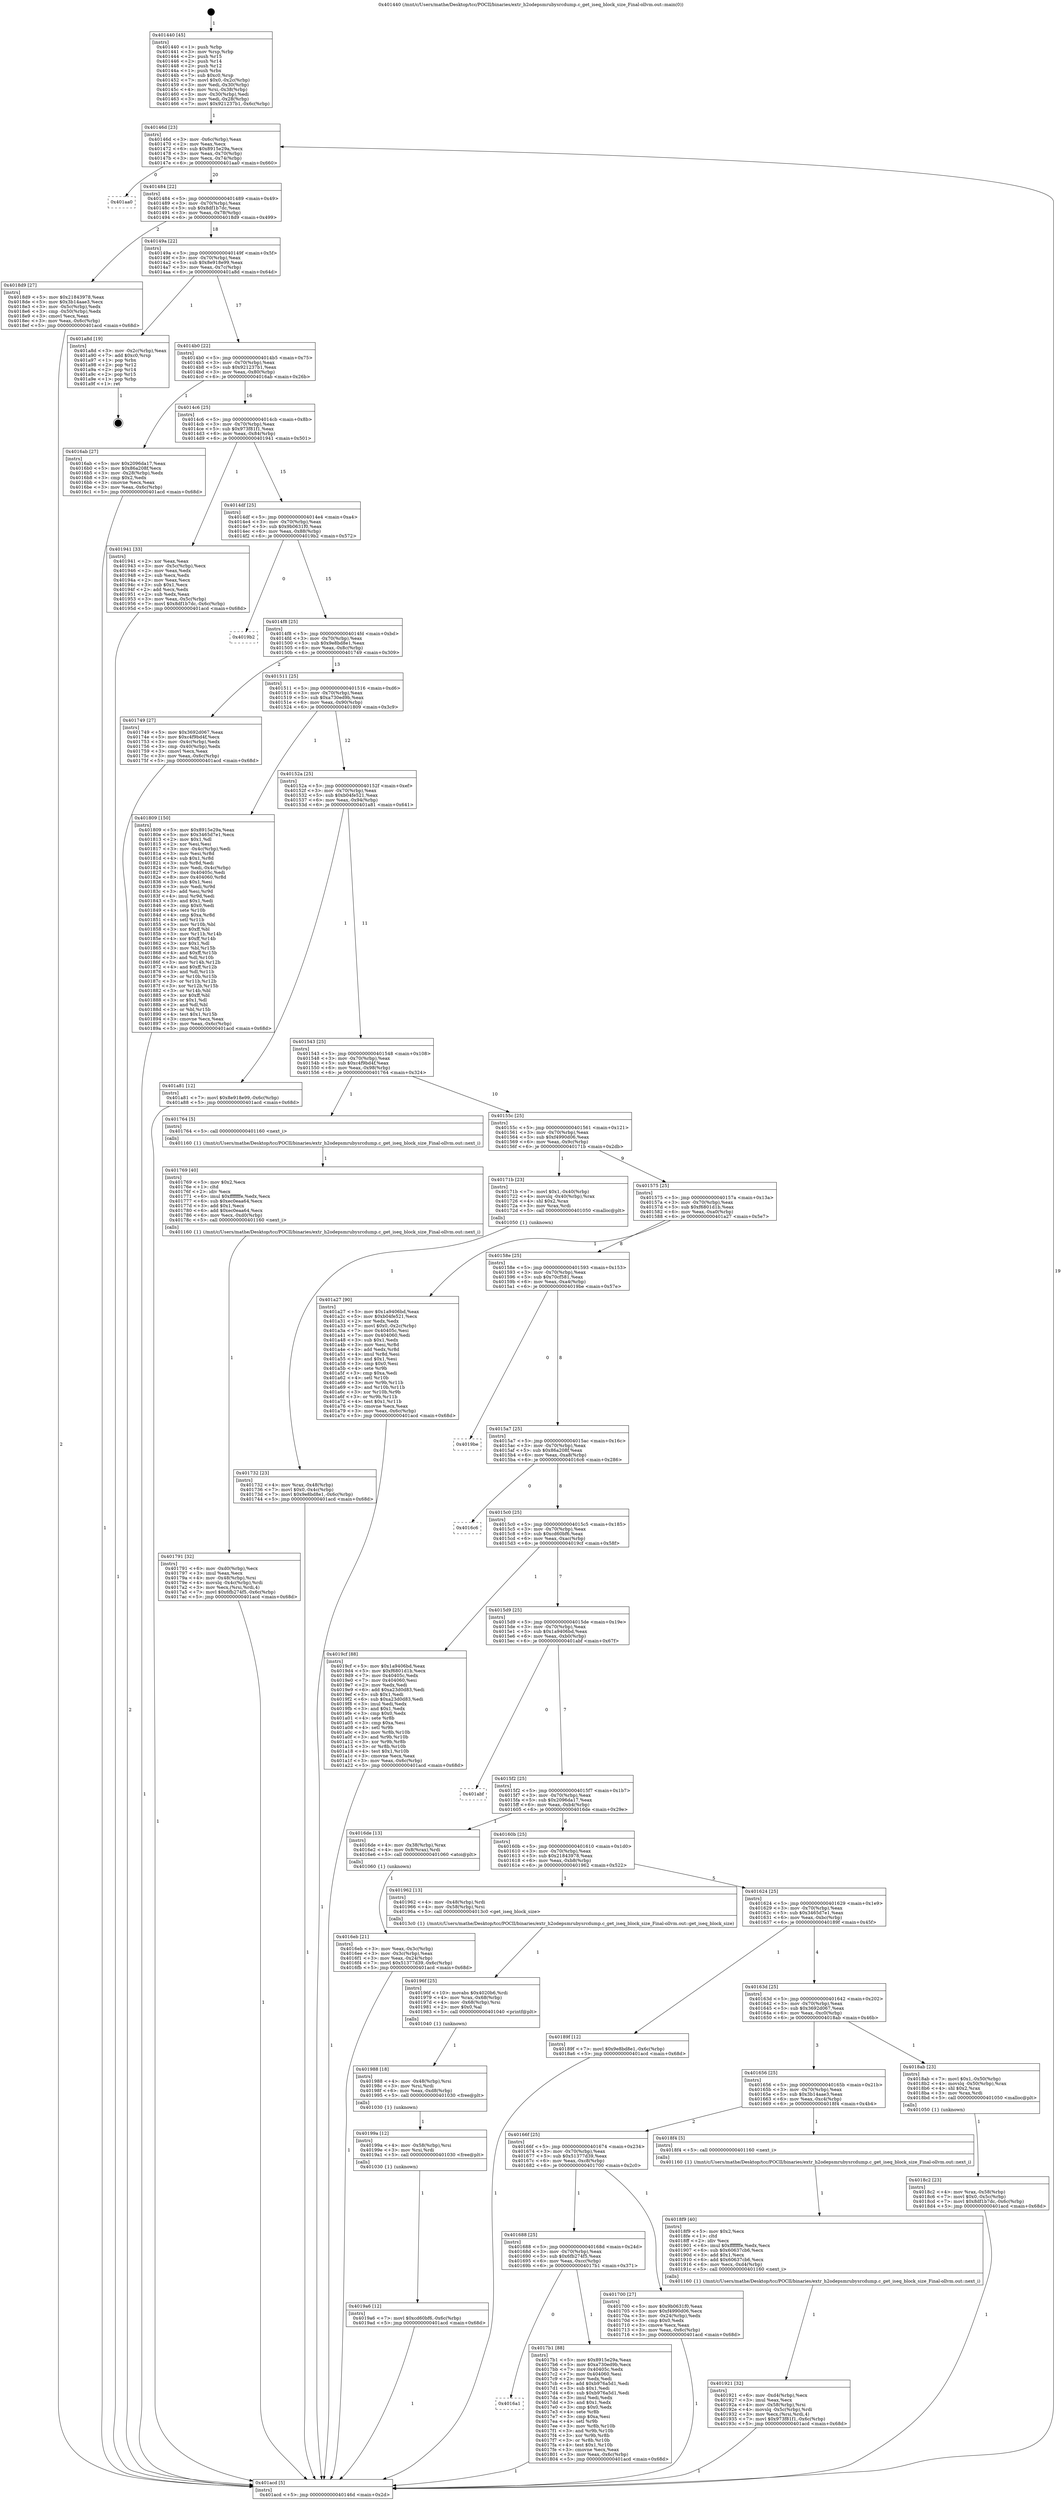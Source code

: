 digraph "0x401440" {
  label = "0x401440 (/mnt/c/Users/mathe/Desktop/tcc/POCII/binaries/extr_h2odepsmrubysrcdump.c_get_iseq_block_size_Final-ollvm.out::main(0))"
  labelloc = "t"
  node[shape=record]

  Entry [label="",width=0.3,height=0.3,shape=circle,fillcolor=black,style=filled]
  "0x40146d" [label="{
     0x40146d [23]\l
     | [instrs]\l
     &nbsp;&nbsp;0x40146d \<+3\>: mov -0x6c(%rbp),%eax\l
     &nbsp;&nbsp;0x401470 \<+2\>: mov %eax,%ecx\l
     &nbsp;&nbsp;0x401472 \<+6\>: sub $0x8915e29a,%ecx\l
     &nbsp;&nbsp;0x401478 \<+3\>: mov %eax,-0x70(%rbp)\l
     &nbsp;&nbsp;0x40147b \<+3\>: mov %ecx,-0x74(%rbp)\l
     &nbsp;&nbsp;0x40147e \<+6\>: je 0000000000401aa0 \<main+0x660\>\l
  }"]
  "0x401aa0" [label="{
     0x401aa0\l
  }", style=dashed]
  "0x401484" [label="{
     0x401484 [22]\l
     | [instrs]\l
     &nbsp;&nbsp;0x401484 \<+5\>: jmp 0000000000401489 \<main+0x49\>\l
     &nbsp;&nbsp;0x401489 \<+3\>: mov -0x70(%rbp),%eax\l
     &nbsp;&nbsp;0x40148c \<+5\>: sub $0x8df1b7dc,%eax\l
     &nbsp;&nbsp;0x401491 \<+3\>: mov %eax,-0x78(%rbp)\l
     &nbsp;&nbsp;0x401494 \<+6\>: je 00000000004018d9 \<main+0x499\>\l
  }"]
  Exit [label="",width=0.3,height=0.3,shape=circle,fillcolor=black,style=filled,peripheries=2]
  "0x4018d9" [label="{
     0x4018d9 [27]\l
     | [instrs]\l
     &nbsp;&nbsp;0x4018d9 \<+5\>: mov $0x21843978,%eax\l
     &nbsp;&nbsp;0x4018de \<+5\>: mov $0x3b14aae3,%ecx\l
     &nbsp;&nbsp;0x4018e3 \<+3\>: mov -0x5c(%rbp),%edx\l
     &nbsp;&nbsp;0x4018e6 \<+3\>: cmp -0x50(%rbp),%edx\l
     &nbsp;&nbsp;0x4018e9 \<+3\>: cmovl %ecx,%eax\l
     &nbsp;&nbsp;0x4018ec \<+3\>: mov %eax,-0x6c(%rbp)\l
     &nbsp;&nbsp;0x4018ef \<+5\>: jmp 0000000000401acd \<main+0x68d\>\l
  }"]
  "0x40149a" [label="{
     0x40149a [22]\l
     | [instrs]\l
     &nbsp;&nbsp;0x40149a \<+5\>: jmp 000000000040149f \<main+0x5f\>\l
     &nbsp;&nbsp;0x40149f \<+3\>: mov -0x70(%rbp),%eax\l
     &nbsp;&nbsp;0x4014a2 \<+5\>: sub $0x8e918e99,%eax\l
     &nbsp;&nbsp;0x4014a7 \<+3\>: mov %eax,-0x7c(%rbp)\l
     &nbsp;&nbsp;0x4014aa \<+6\>: je 0000000000401a8d \<main+0x64d\>\l
  }"]
  "0x4019a6" [label="{
     0x4019a6 [12]\l
     | [instrs]\l
     &nbsp;&nbsp;0x4019a6 \<+7\>: movl $0xcd60bf6,-0x6c(%rbp)\l
     &nbsp;&nbsp;0x4019ad \<+5\>: jmp 0000000000401acd \<main+0x68d\>\l
  }"]
  "0x401a8d" [label="{
     0x401a8d [19]\l
     | [instrs]\l
     &nbsp;&nbsp;0x401a8d \<+3\>: mov -0x2c(%rbp),%eax\l
     &nbsp;&nbsp;0x401a90 \<+7\>: add $0xc0,%rsp\l
     &nbsp;&nbsp;0x401a97 \<+1\>: pop %rbx\l
     &nbsp;&nbsp;0x401a98 \<+2\>: pop %r12\l
     &nbsp;&nbsp;0x401a9a \<+2\>: pop %r14\l
     &nbsp;&nbsp;0x401a9c \<+2\>: pop %r15\l
     &nbsp;&nbsp;0x401a9e \<+1\>: pop %rbp\l
     &nbsp;&nbsp;0x401a9f \<+1\>: ret\l
  }"]
  "0x4014b0" [label="{
     0x4014b0 [22]\l
     | [instrs]\l
     &nbsp;&nbsp;0x4014b0 \<+5\>: jmp 00000000004014b5 \<main+0x75\>\l
     &nbsp;&nbsp;0x4014b5 \<+3\>: mov -0x70(%rbp),%eax\l
     &nbsp;&nbsp;0x4014b8 \<+5\>: sub $0x921237b1,%eax\l
     &nbsp;&nbsp;0x4014bd \<+3\>: mov %eax,-0x80(%rbp)\l
     &nbsp;&nbsp;0x4014c0 \<+6\>: je 00000000004016ab \<main+0x26b\>\l
  }"]
  "0x40199a" [label="{
     0x40199a [12]\l
     | [instrs]\l
     &nbsp;&nbsp;0x40199a \<+4\>: mov -0x58(%rbp),%rsi\l
     &nbsp;&nbsp;0x40199e \<+3\>: mov %rsi,%rdi\l
     &nbsp;&nbsp;0x4019a1 \<+5\>: call 0000000000401030 \<free@plt\>\l
     | [calls]\l
     &nbsp;&nbsp;0x401030 \{1\} (unknown)\l
  }"]
  "0x4016ab" [label="{
     0x4016ab [27]\l
     | [instrs]\l
     &nbsp;&nbsp;0x4016ab \<+5\>: mov $0x2096da17,%eax\l
     &nbsp;&nbsp;0x4016b0 \<+5\>: mov $0x86a208f,%ecx\l
     &nbsp;&nbsp;0x4016b5 \<+3\>: mov -0x28(%rbp),%edx\l
     &nbsp;&nbsp;0x4016b8 \<+3\>: cmp $0x2,%edx\l
     &nbsp;&nbsp;0x4016bb \<+3\>: cmovne %ecx,%eax\l
     &nbsp;&nbsp;0x4016be \<+3\>: mov %eax,-0x6c(%rbp)\l
     &nbsp;&nbsp;0x4016c1 \<+5\>: jmp 0000000000401acd \<main+0x68d\>\l
  }"]
  "0x4014c6" [label="{
     0x4014c6 [25]\l
     | [instrs]\l
     &nbsp;&nbsp;0x4014c6 \<+5\>: jmp 00000000004014cb \<main+0x8b\>\l
     &nbsp;&nbsp;0x4014cb \<+3\>: mov -0x70(%rbp),%eax\l
     &nbsp;&nbsp;0x4014ce \<+5\>: sub $0x973f81f1,%eax\l
     &nbsp;&nbsp;0x4014d3 \<+6\>: mov %eax,-0x84(%rbp)\l
     &nbsp;&nbsp;0x4014d9 \<+6\>: je 0000000000401941 \<main+0x501\>\l
  }"]
  "0x401acd" [label="{
     0x401acd [5]\l
     | [instrs]\l
     &nbsp;&nbsp;0x401acd \<+5\>: jmp 000000000040146d \<main+0x2d\>\l
  }"]
  "0x401440" [label="{
     0x401440 [45]\l
     | [instrs]\l
     &nbsp;&nbsp;0x401440 \<+1\>: push %rbp\l
     &nbsp;&nbsp;0x401441 \<+3\>: mov %rsp,%rbp\l
     &nbsp;&nbsp;0x401444 \<+2\>: push %r15\l
     &nbsp;&nbsp;0x401446 \<+2\>: push %r14\l
     &nbsp;&nbsp;0x401448 \<+2\>: push %r12\l
     &nbsp;&nbsp;0x40144a \<+1\>: push %rbx\l
     &nbsp;&nbsp;0x40144b \<+7\>: sub $0xc0,%rsp\l
     &nbsp;&nbsp;0x401452 \<+7\>: movl $0x0,-0x2c(%rbp)\l
     &nbsp;&nbsp;0x401459 \<+3\>: mov %edi,-0x30(%rbp)\l
     &nbsp;&nbsp;0x40145c \<+4\>: mov %rsi,-0x38(%rbp)\l
     &nbsp;&nbsp;0x401460 \<+3\>: mov -0x30(%rbp),%edi\l
     &nbsp;&nbsp;0x401463 \<+3\>: mov %edi,-0x28(%rbp)\l
     &nbsp;&nbsp;0x401466 \<+7\>: movl $0x921237b1,-0x6c(%rbp)\l
  }"]
  "0x401988" [label="{
     0x401988 [18]\l
     | [instrs]\l
     &nbsp;&nbsp;0x401988 \<+4\>: mov -0x48(%rbp),%rsi\l
     &nbsp;&nbsp;0x40198c \<+3\>: mov %rsi,%rdi\l
     &nbsp;&nbsp;0x40198f \<+6\>: mov %eax,-0xd8(%rbp)\l
     &nbsp;&nbsp;0x401995 \<+5\>: call 0000000000401030 \<free@plt\>\l
     | [calls]\l
     &nbsp;&nbsp;0x401030 \{1\} (unknown)\l
  }"]
  "0x401941" [label="{
     0x401941 [33]\l
     | [instrs]\l
     &nbsp;&nbsp;0x401941 \<+2\>: xor %eax,%eax\l
     &nbsp;&nbsp;0x401943 \<+3\>: mov -0x5c(%rbp),%ecx\l
     &nbsp;&nbsp;0x401946 \<+2\>: mov %eax,%edx\l
     &nbsp;&nbsp;0x401948 \<+2\>: sub %ecx,%edx\l
     &nbsp;&nbsp;0x40194a \<+2\>: mov %eax,%ecx\l
     &nbsp;&nbsp;0x40194c \<+3\>: sub $0x1,%ecx\l
     &nbsp;&nbsp;0x40194f \<+2\>: add %ecx,%edx\l
     &nbsp;&nbsp;0x401951 \<+2\>: sub %edx,%eax\l
     &nbsp;&nbsp;0x401953 \<+3\>: mov %eax,-0x5c(%rbp)\l
     &nbsp;&nbsp;0x401956 \<+7\>: movl $0x8df1b7dc,-0x6c(%rbp)\l
     &nbsp;&nbsp;0x40195d \<+5\>: jmp 0000000000401acd \<main+0x68d\>\l
  }"]
  "0x4014df" [label="{
     0x4014df [25]\l
     | [instrs]\l
     &nbsp;&nbsp;0x4014df \<+5\>: jmp 00000000004014e4 \<main+0xa4\>\l
     &nbsp;&nbsp;0x4014e4 \<+3\>: mov -0x70(%rbp),%eax\l
     &nbsp;&nbsp;0x4014e7 \<+5\>: sub $0x9b0631f0,%eax\l
     &nbsp;&nbsp;0x4014ec \<+6\>: mov %eax,-0x88(%rbp)\l
     &nbsp;&nbsp;0x4014f2 \<+6\>: je 00000000004019b2 \<main+0x572\>\l
  }"]
  "0x40196f" [label="{
     0x40196f [25]\l
     | [instrs]\l
     &nbsp;&nbsp;0x40196f \<+10\>: movabs $0x4020b6,%rdi\l
     &nbsp;&nbsp;0x401979 \<+4\>: mov %rax,-0x68(%rbp)\l
     &nbsp;&nbsp;0x40197d \<+4\>: mov -0x68(%rbp),%rsi\l
     &nbsp;&nbsp;0x401981 \<+2\>: mov $0x0,%al\l
     &nbsp;&nbsp;0x401983 \<+5\>: call 0000000000401040 \<printf@plt\>\l
     | [calls]\l
     &nbsp;&nbsp;0x401040 \{1\} (unknown)\l
  }"]
  "0x4019b2" [label="{
     0x4019b2\l
  }", style=dashed]
  "0x4014f8" [label="{
     0x4014f8 [25]\l
     | [instrs]\l
     &nbsp;&nbsp;0x4014f8 \<+5\>: jmp 00000000004014fd \<main+0xbd\>\l
     &nbsp;&nbsp;0x4014fd \<+3\>: mov -0x70(%rbp),%eax\l
     &nbsp;&nbsp;0x401500 \<+5\>: sub $0x9e8bd8e1,%eax\l
     &nbsp;&nbsp;0x401505 \<+6\>: mov %eax,-0x8c(%rbp)\l
     &nbsp;&nbsp;0x40150b \<+6\>: je 0000000000401749 \<main+0x309\>\l
  }"]
  "0x401921" [label="{
     0x401921 [32]\l
     | [instrs]\l
     &nbsp;&nbsp;0x401921 \<+6\>: mov -0xd4(%rbp),%ecx\l
     &nbsp;&nbsp;0x401927 \<+3\>: imul %eax,%ecx\l
     &nbsp;&nbsp;0x40192a \<+4\>: mov -0x58(%rbp),%rsi\l
     &nbsp;&nbsp;0x40192e \<+4\>: movslq -0x5c(%rbp),%rdi\l
     &nbsp;&nbsp;0x401932 \<+3\>: mov %ecx,(%rsi,%rdi,4)\l
     &nbsp;&nbsp;0x401935 \<+7\>: movl $0x973f81f1,-0x6c(%rbp)\l
     &nbsp;&nbsp;0x40193c \<+5\>: jmp 0000000000401acd \<main+0x68d\>\l
  }"]
  "0x401749" [label="{
     0x401749 [27]\l
     | [instrs]\l
     &nbsp;&nbsp;0x401749 \<+5\>: mov $0x3692d067,%eax\l
     &nbsp;&nbsp;0x40174e \<+5\>: mov $0xc4f9bd4f,%ecx\l
     &nbsp;&nbsp;0x401753 \<+3\>: mov -0x4c(%rbp),%edx\l
     &nbsp;&nbsp;0x401756 \<+3\>: cmp -0x40(%rbp),%edx\l
     &nbsp;&nbsp;0x401759 \<+3\>: cmovl %ecx,%eax\l
     &nbsp;&nbsp;0x40175c \<+3\>: mov %eax,-0x6c(%rbp)\l
     &nbsp;&nbsp;0x40175f \<+5\>: jmp 0000000000401acd \<main+0x68d\>\l
  }"]
  "0x401511" [label="{
     0x401511 [25]\l
     | [instrs]\l
     &nbsp;&nbsp;0x401511 \<+5\>: jmp 0000000000401516 \<main+0xd6\>\l
     &nbsp;&nbsp;0x401516 \<+3\>: mov -0x70(%rbp),%eax\l
     &nbsp;&nbsp;0x401519 \<+5\>: sub $0xa730ed9b,%eax\l
     &nbsp;&nbsp;0x40151e \<+6\>: mov %eax,-0x90(%rbp)\l
     &nbsp;&nbsp;0x401524 \<+6\>: je 0000000000401809 \<main+0x3c9\>\l
  }"]
  "0x4018f9" [label="{
     0x4018f9 [40]\l
     | [instrs]\l
     &nbsp;&nbsp;0x4018f9 \<+5\>: mov $0x2,%ecx\l
     &nbsp;&nbsp;0x4018fe \<+1\>: cltd\l
     &nbsp;&nbsp;0x4018ff \<+2\>: idiv %ecx\l
     &nbsp;&nbsp;0x401901 \<+6\>: imul $0xfffffffe,%edx,%ecx\l
     &nbsp;&nbsp;0x401907 \<+6\>: sub $0x60637cb6,%ecx\l
     &nbsp;&nbsp;0x40190d \<+3\>: add $0x1,%ecx\l
     &nbsp;&nbsp;0x401910 \<+6\>: add $0x60637cb6,%ecx\l
     &nbsp;&nbsp;0x401916 \<+6\>: mov %ecx,-0xd4(%rbp)\l
     &nbsp;&nbsp;0x40191c \<+5\>: call 0000000000401160 \<next_i\>\l
     | [calls]\l
     &nbsp;&nbsp;0x401160 \{1\} (/mnt/c/Users/mathe/Desktop/tcc/POCII/binaries/extr_h2odepsmrubysrcdump.c_get_iseq_block_size_Final-ollvm.out::next_i)\l
  }"]
  "0x401809" [label="{
     0x401809 [150]\l
     | [instrs]\l
     &nbsp;&nbsp;0x401809 \<+5\>: mov $0x8915e29a,%eax\l
     &nbsp;&nbsp;0x40180e \<+5\>: mov $0x3465d7e1,%ecx\l
     &nbsp;&nbsp;0x401813 \<+2\>: mov $0x1,%dl\l
     &nbsp;&nbsp;0x401815 \<+2\>: xor %esi,%esi\l
     &nbsp;&nbsp;0x401817 \<+3\>: mov -0x4c(%rbp),%edi\l
     &nbsp;&nbsp;0x40181a \<+3\>: mov %esi,%r8d\l
     &nbsp;&nbsp;0x40181d \<+4\>: sub $0x1,%r8d\l
     &nbsp;&nbsp;0x401821 \<+3\>: sub %r8d,%edi\l
     &nbsp;&nbsp;0x401824 \<+3\>: mov %edi,-0x4c(%rbp)\l
     &nbsp;&nbsp;0x401827 \<+7\>: mov 0x40405c,%edi\l
     &nbsp;&nbsp;0x40182e \<+8\>: mov 0x404060,%r8d\l
     &nbsp;&nbsp;0x401836 \<+3\>: sub $0x1,%esi\l
     &nbsp;&nbsp;0x401839 \<+3\>: mov %edi,%r9d\l
     &nbsp;&nbsp;0x40183c \<+3\>: add %esi,%r9d\l
     &nbsp;&nbsp;0x40183f \<+4\>: imul %r9d,%edi\l
     &nbsp;&nbsp;0x401843 \<+3\>: and $0x1,%edi\l
     &nbsp;&nbsp;0x401846 \<+3\>: cmp $0x0,%edi\l
     &nbsp;&nbsp;0x401849 \<+4\>: sete %r10b\l
     &nbsp;&nbsp;0x40184d \<+4\>: cmp $0xa,%r8d\l
     &nbsp;&nbsp;0x401851 \<+4\>: setl %r11b\l
     &nbsp;&nbsp;0x401855 \<+3\>: mov %r10b,%bl\l
     &nbsp;&nbsp;0x401858 \<+3\>: xor $0xff,%bl\l
     &nbsp;&nbsp;0x40185b \<+3\>: mov %r11b,%r14b\l
     &nbsp;&nbsp;0x40185e \<+4\>: xor $0xff,%r14b\l
     &nbsp;&nbsp;0x401862 \<+3\>: xor $0x1,%dl\l
     &nbsp;&nbsp;0x401865 \<+3\>: mov %bl,%r15b\l
     &nbsp;&nbsp;0x401868 \<+4\>: and $0xff,%r15b\l
     &nbsp;&nbsp;0x40186c \<+3\>: and %dl,%r10b\l
     &nbsp;&nbsp;0x40186f \<+3\>: mov %r14b,%r12b\l
     &nbsp;&nbsp;0x401872 \<+4\>: and $0xff,%r12b\l
     &nbsp;&nbsp;0x401876 \<+3\>: and %dl,%r11b\l
     &nbsp;&nbsp;0x401879 \<+3\>: or %r10b,%r15b\l
     &nbsp;&nbsp;0x40187c \<+3\>: or %r11b,%r12b\l
     &nbsp;&nbsp;0x40187f \<+3\>: xor %r12b,%r15b\l
     &nbsp;&nbsp;0x401882 \<+3\>: or %r14b,%bl\l
     &nbsp;&nbsp;0x401885 \<+3\>: xor $0xff,%bl\l
     &nbsp;&nbsp;0x401888 \<+3\>: or $0x1,%dl\l
     &nbsp;&nbsp;0x40188b \<+2\>: and %dl,%bl\l
     &nbsp;&nbsp;0x40188d \<+3\>: or %bl,%r15b\l
     &nbsp;&nbsp;0x401890 \<+4\>: test $0x1,%r15b\l
     &nbsp;&nbsp;0x401894 \<+3\>: cmovne %ecx,%eax\l
     &nbsp;&nbsp;0x401897 \<+3\>: mov %eax,-0x6c(%rbp)\l
     &nbsp;&nbsp;0x40189a \<+5\>: jmp 0000000000401acd \<main+0x68d\>\l
  }"]
  "0x40152a" [label="{
     0x40152a [25]\l
     | [instrs]\l
     &nbsp;&nbsp;0x40152a \<+5\>: jmp 000000000040152f \<main+0xef\>\l
     &nbsp;&nbsp;0x40152f \<+3\>: mov -0x70(%rbp),%eax\l
     &nbsp;&nbsp;0x401532 \<+5\>: sub $0xb04fe521,%eax\l
     &nbsp;&nbsp;0x401537 \<+6\>: mov %eax,-0x94(%rbp)\l
     &nbsp;&nbsp;0x40153d \<+6\>: je 0000000000401a81 \<main+0x641\>\l
  }"]
  "0x4018c2" [label="{
     0x4018c2 [23]\l
     | [instrs]\l
     &nbsp;&nbsp;0x4018c2 \<+4\>: mov %rax,-0x58(%rbp)\l
     &nbsp;&nbsp;0x4018c6 \<+7\>: movl $0x0,-0x5c(%rbp)\l
     &nbsp;&nbsp;0x4018cd \<+7\>: movl $0x8df1b7dc,-0x6c(%rbp)\l
     &nbsp;&nbsp;0x4018d4 \<+5\>: jmp 0000000000401acd \<main+0x68d\>\l
  }"]
  "0x401a81" [label="{
     0x401a81 [12]\l
     | [instrs]\l
     &nbsp;&nbsp;0x401a81 \<+7\>: movl $0x8e918e99,-0x6c(%rbp)\l
     &nbsp;&nbsp;0x401a88 \<+5\>: jmp 0000000000401acd \<main+0x68d\>\l
  }"]
  "0x401543" [label="{
     0x401543 [25]\l
     | [instrs]\l
     &nbsp;&nbsp;0x401543 \<+5\>: jmp 0000000000401548 \<main+0x108\>\l
     &nbsp;&nbsp;0x401548 \<+3\>: mov -0x70(%rbp),%eax\l
     &nbsp;&nbsp;0x40154b \<+5\>: sub $0xc4f9bd4f,%eax\l
     &nbsp;&nbsp;0x401550 \<+6\>: mov %eax,-0x98(%rbp)\l
     &nbsp;&nbsp;0x401556 \<+6\>: je 0000000000401764 \<main+0x324\>\l
  }"]
  "0x4016a1" [label="{
     0x4016a1\l
  }", style=dashed]
  "0x401764" [label="{
     0x401764 [5]\l
     | [instrs]\l
     &nbsp;&nbsp;0x401764 \<+5\>: call 0000000000401160 \<next_i\>\l
     | [calls]\l
     &nbsp;&nbsp;0x401160 \{1\} (/mnt/c/Users/mathe/Desktop/tcc/POCII/binaries/extr_h2odepsmrubysrcdump.c_get_iseq_block_size_Final-ollvm.out::next_i)\l
  }"]
  "0x40155c" [label="{
     0x40155c [25]\l
     | [instrs]\l
     &nbsp;&nbsp;0x40155c \<+5\>: jmp 0000000000401561 \<main+0x121\>\l
     &nbsp;&nbsp;0x401561 \<+3\>: mov -0x70(%rbp),%eax\l
     &nbsp;&nbsp;0x401564 \<+5\>: sub $0xf4990d06,%eax\l
     &nbsp;&nbsp;0x401569 \<+6\>: mov %eax,-0x9c(%rbp)\l
     &nbsp;&nbsp;0x40156f \<+6\>: je 000000000040171b \<main+0x2db\>\l
  }"]
  "0x4017b1" [label="{
     0x4017b1 [88]\l
     | [instrs]\l
     &nbsp;&nbsp;0x4017b1 \<+5\>: mov $0x8915e29a,%eax\l
     &nbsp;&nbsp;0x4017b6 \<+5\>: mov $0xa730ed9b,%ecx\l
     &nbsp;&nbsp;0x4017bb \<+7\>: mov 0x40405c,%edx\l
     &nbsp;&nbsp;0x4017c2 \<+7\>: mov 0x404060,%esi\l
     &nbsp;&nbsp;0x4017c9 \<+2\>: mov %edx,%edi\l
     &nbsp;&nbsp;0x4017cb \<+6\>: add $0xb976a5d1,%edi\l
     &nbsp;&nbsp;0x4017d1 \<+3\>: sub $0x1,%edi\l
     &nbsp;&nbsp;0x4017d4 \<+6\>: sub $0xb976a5d1,%edi\l
     &nbsp;&nbsp;0x4017da \<+3\>: imul %edi,%edx\l
     &nbsp;&nbsp;0x4017dd \<+3\>: and $0x1,%edx\l
     &nbsp;&nbsp;0x4017e0 \<+3\>: cmp $0x0,%edx\l
     &nbsp;&nbsp;0x4017e3 \<+4\>: sete %r8b\l
     &nbsp;&nbsp;0x4017e7 \<+3\>: cmp $0xa,%esi\l
     &nbsp;&nbsp;0x4017ea \<+4\>: setl %r9b\l
     &nbsp;&nbsp;0x4017ee \<+3\>: mov %r8b,%r10b\l
     &nbsp;&nbsp;0x4017f1 \<+3\>: and %r9b,%r10b\l
     &nbsp;&nbsp;0x4017f4 \<+3\>: xor %r9b,%r8b\l
     &nbsp;&nbsp;0x4017f7 \<+3\>: or %r8b,%r10b\l
     &nbsp;&nbsp;0x4017fa \<+4\>: test $0x1,%r10b\l
     &nbsp;&nbsp;0x4017fe \<+3\>: cmovne %ecx,%eax\l
     &nbsp;&nbsp;0x401801 \<+3\>: mov %eax,-0x6c(%rbp)\l
     &nbsp;&nbsp;0x401804 \<+5\>: jmp 0000000000401acd \<main+0x68d\>\l
  }"]
  "0x40171b" [label="{
     0x40171b [23]\l
     | [instrs]\l
     &nbsp;&nbsp;0x40171b \<+7\>: movl $0x1,-0x40(%rbp)\l
     &nbsp;&nbsp;0x401722 \<+4\>: movslq -0x40(%rbp),%rax\l
     &nbsp;&nbsp;0x401726 \<+4\>: shl $0x2,%rax\l
     &nbsp;&nbsp;0x40172a \<+3\>: mov %rax,%rdi\l
     &nbsp;&nbsp;0x40172d \<+5\>: call 0000000000401050 \<malloc@plt\>\l
     | [calls]\l
     &nbsp;&nbsp;0x401050 \{1\} (unknown)\l
  }"]
  "0x401575" [label="{
     0x401575 [25]\l
     | [instrs]\l
     &nbsp;&nbsp;0x401575 \<+5\>: jmp 000000000040157a \<main+0x13a\>\l
     &nbsp;&nbsp;0x40157a \<+3\>: mov -0x70(%rbp),%eax\l
     &nbsp;&nbsp;0x40157d \<+5\>: sub $0xf6801d1b,%eax\l
     &nbsp;&nbsp;0x401582 \<+6\>: mov %eax,-0xa0(%rbp)\l
     &nbsp;&nbsp;0x401588 \<+6\>: je 0000000000401a27 \<main+0x5e7\>\l
  }"]
  "0x401791" [label="{
     0x401791 [32]\l
     | [instrs]\l
     &nbsp;&nbsp;0x401791 \<+6\>: mov -0xd0(%rbp),%ecx\l
     &nbsp;&nbsp;0x401797 \<+3\>: imul %eax,%ecx\l
     &nbsp;&nbsp;0x40179a \<+4\>: mov -0x48(%rbp),%rsi\l
     &nbsp;&nbsp;0x40179e \<+4\>: movslq -0x4c(%rbp),%rdi\l
     &nbsp;&nbsp;0x4017a2 \<+3\>: mov %ecx,(%rsi,%rdi,4)\l
     &nbsp;&nbsp;0x4017a5 \<+7\>: movl $0x6fb274f5,-0x6c(%rbp)\l
     &nbsp;&nbsp;0x4017ac \<+5\>: jmp 0000000000401acd \<main+0x68d\>\l
  }"]
  "0x401a27" [label="{
     0x401a27 [90]\l
     | [instrs]\l
     &nbsp;&nbsp;0x401a27 \<+5\>: mov $0x1a9406bd,%eax\l
     &nbsp;&nbsp;0x401a2c \<+5\>: mov $0xb04fe521,%ecx\l
     &nbsp;&nbsp;0x401a31 \<+2\>: xor %edx,%edx\l
     &nbsp;&nbsp;0x401a33 \<+7\>: movl $0x0,-0x2c(%rbp)\l
     &nbsp;&nbsp;0x401a3a \<+7\>: mov 0x40405c,%esi\l
     &nbsp;&nbsp;0x401a41 \<+7\>: mov 0x404060,%edi\l
     &nbsp;&nbsp;0x401a48 \<+3\>: sub $0x1,%edx\l
     &nbsp;&nbsp;0x401a4b \<+3\>: mov %esi,%r8d\l
     &nbsp;&nbsp;0x401a4e \<+3\>: add %edx,%r8d\l
     &nbsp;&nbsp;0x401a51 \<+4\>: imul %r8d,%esi\l
     &nbsp;&nbsp;0x401a55 \<+3\>: and $0x1,%esi\l
     &nbsp;&nbsp;0x401a58 \<+3\>: cmp $0x0,%esi\l
     &nbsp;&nbsp;0x401a5b \<+4\>: sete %r9b\l
     &nbsp;&nbsp;0x401a5f \<+3\>: cmp $0xa,%edi\l
     &nbsp;&nbsp;0x401a62 \<+4\>: setl %r10b\l
     &nbsp;&nbsp;0x401a66 \<+3\>: mov %r9b,%r11b\l
     &nbsp;&nbsp;0x401a69 \<+3\>: and %r10b,%r11b\l
     &nbsp;&nbsp;0x401a6c \<+3\>: xor %r10b,%r9b\l
     &nbsp;&nbsp;0x401a6f \<+3\>: or %r9b,%r11b\l
     &nbsp;&nbsp;0x401a72 \<+4\>: test $0x1,%r11b\l
     &nbsp;&nbsp;0x401a76 \<+3\>: cmovne %ecx,%eax\l
     &nbsp;&nbsp;0x401a79 \<+3\>: mov %eax,-0x6c(%rbp)\l
     &nbsp;&nbsp;0x401a7c \<+5\>: jmp 0000000000401acd \<main+0x68d\>\l
  }"]
  "0x40158e" [label="{
     0x40158e [25]\l
     | [instrs]\l
     &nbsp;&nbsp;0x40158e \<+5\>: jmp 0000000000401593 \<main+0x153\>\l
     &nbsp;&nbsp;0x401593 \<+3\>: mov -0x70(%rbp),%eax\l
     &nbsp;&nbsp;0x401596 \<+5\>: sub $0x70cf581,%eax\l
     &nbsp;&nbsp;0x40159b \<+6\>: mov %eax,-0xa4(%rbp)\l
     &nbsp;&nbsp;0x4015a1 \<+6\>: je 00000000004019be \<main+0x57e\>\l
  }"]
  "0x401769" [label="{
     0x401769 [40]\l
     | [instrs]\l
     &nbsp;&nbsp;0x401769 \<+5\>: mov $0x2,%ecx\l
     &nbsp;&nbsp;0x40176e \<+1\>: cltd\l
     &nbsp;&nbsp;0x40176f \<+2\>: idiv %ecx\l
     &nbsp;&nbsp;0x401771 \<+6\>: imul $0xfffffffe,%edx,%ecx\l
     &nbsp;&nbsp;0x401777 \<+6\>: sub $0xec0eaa64,%ecx\l
     &nbsp;&nbsp;0x40177d \<+3\>: add $0x1,%ecx\l
     &nbsp;&nbsp;0x401780 \<+6\>: add $0xec0eaa64,%ecx\l
     &nbsp;&nbsp;0x401786 \<+6\>: mov %ecx,-0xd0(%rbp)\l
     &nbsp;&nbsp;0x40178c \<+5\>: call 0000000000401160 \<next_i\>\l
     | [calls]\l
     &nbsp;&nbsp;0x401160 \{1\} (/mnt/c/Users/mathe/Desktop/tcc/POCII/binaries/extr_h2odepsmrubysrcdump.c_get_iseq_block_size_Final-ollvm.out::next_i)\l
  }"]
  "0x4019be" [label="{
     0x4019be\l
  }", style=dashed]
  "0x4015a7" [label="{
     0x4015a7 [25]\l
     | [instrs]\l
     &nbsp;&nbsp;0x4015a7 \<+5\>: jmp 00000000004015ac \<main+0x16c\>\l
     &nbsp;&nbsp;0x4015ac \<+3\>: mov -0x70(%rbp),%eax\l
     &nbsp;&nbsp;0x4015af \<+5\>: sub $0x86a208f,%eax\l
     &nbsp;&nbsp;0x4015b4 \<+6\>: mov %eax,-0xa8(%rbp)\l
     &nbsp;&nbsp;0x4015ba \<+6\>: je 00000000004016c6 \<main+0x286\>\l
  }"]
  "0x401732" [label="{
     0x401732 [23]\l
     | [instrs]\l
     &nbsp;&nbsp;0x401732 \<+4\>: mov %rax,-0x48(%rbp)\l
     &nbsp;&nbsp;0x401736 \<+7\>: movl $0x0,-0x4c(%rbp)\l
     &nbsp;&nbsp;0x40173d \<+7\>: movl $0x9e8bd8e1,-0x6c(%rbp)\l
     &nbsp;&nbsp;0x401744 \<+5\>: jmp 0000000000401acd \<main+0x68d\>\l
  }"]
  "0x4016c6" [label="{
     0x4016c6\l
  }", style=dashed]
  "0x4015c0" [label="{
     0x4015c0 [25]\l
     | [instrs]\l
     &nbsp;&nbsp;0x4015c0 \<+5\>: jmp 00000000004015c5 \<main+0x185\>\l
     &nbsp;&nbsp;0x4015c5 \<+3\>: mov -0x70(%rbp),%eax\l
     &nbsp;&nbsp;0x4015c8 \<+5\>: sub $0xcd60bf6,%eax\l
     &nbsp;&nbsp;0x4015cd \<+6\>: mov %eax,-0xac(%rbp)\l
     &nbsp;&nbsp;0x4015d3 \<+6\>: je 00000000004019cf \<main+0x58f\>\l
  }"]
  "0x401688" [label="{
     0x401688 [25]\l
     | [instrs]\l
     &nbsp;&nbsp;0x401688 \<+5\>: jmp 000000000040168d \<main+0x24d\>\l
     &nbsp;&nbsp;0x40168d \<+3\>: mov -0x70(%rbp),%eax\l
     &nbsp;&nbsp;0x401690 \<+5\>: sub $0x6fb274f5,%eax\l
     &nbsp;&nbsp;0x401695 \<+6\>: mov %eax,-0xcc(%rbp)\l
     &nbsp;&nbsp;0x40169b \<+6\>: je 00000000004017b1 \<main+0x371\>\l
  }"]
  "0x4019cf" [label="{
     0x4019cf [88]\l
     | [instrs]\l
     &nbsp;&nbsp;0x4019cf \<+5\>: mov $0x1a9406bd,%eax\l
     &nbsp;&nbsp;0x4019d4 \<+5\>: mov $0xf6801d1b,%ecx\l
     &nbsp;&nbsp;0x4019d9 \<+7\>: mov 0x40405c,%edx\l
     &nbsp;&nbsp;0x4019e0 \<+7\>: mov 0x404060,%esi\l
     &nbsp;&nbsp;0x4019e7 \<+2\>: mov %edx,%edi\l
     &nbsp;&nbsp;0x4019e9 \<+6\>: add $0xa23d0d83,%edi\l
     &nbsp;&nbsp;0x4019ef \<+3\>: sub $0x1,%edi\l
     &nbsp;&nbsp;0x4019f2 \<+6\>: sub $0xa23d0d83,%edi\l
     &nbsp;&nbsp;0x4019f8 \<+3\>: imul %edi,%edx\l
     &nbsp;&nbsp;0x4019fb \<+3\>: and $0x1,%edx\l
     &nbsp;&nbsp;0x4019fe \<+3\>: cmp $0x0,%edx\l
     &nbsp;&nbsp;0x401a01 \<+4\>: sete %r8b\l
     &nbsp;&nbsp;0x401a05 \<+3\>: cmp $0xa,%esi\l
     &nbsp;&nbsp;0x401a08 \<+4\>: setl %r9b\l
     &nbsp;&nbsp;0x401a0c \<+3\>: mov %r8b,%r10b\l
     &nbsp;&nbsp;0x401a0f \<+3\>: and %r9b,%r10b\l
     &nbsp;&nbsp;0x401a12 \<+3\>: xor %r9b,%r8b\l
     &nbsp;&nbsp;0x401a15 \<+3\>: or %r8b,%r10b\l
     &nbsp;&nbsp;0x401a18 \<+4\>: test $0x1,%r10b\l
     &nbsp;&nbsp;0x401a1c \<+3\>: cmovne %ecx,%eax\l
     &nbsp;&nbsp;0x401a1f \<+3\>: mov %eax,-0x6c(%rbp)\l
     &nbsp;&nbsp;0x401a22 \<+5\>: jmp 0000000000401acd \<main+0x68d\>\l
  }"]
  "0x4015d9" [label="{
     0x4015d9 [25]\l
     | [instrs]\l
     &nbsp;&nbsp;0x4015d9 \<+5\>: jmp 00000000004015de \<main+0x19e\>\l
     &nbsp;&nbsp;0x4015de \<+3\>: mov -0x70(%rbp),%eax\l
     &nbsp;&nbsp;0x4015e1 \<+5\>: sub $0x1a9406bd,%eax\l
     &nbsp;&nbsp;0x4015e6 \<+6\>: mov %eax,-0xb0(%rbp)\l
     &nbsp;&nbsp;0x4015ec \<+6\>: je 0000000000401abf \<main+0x67f\>\l
  }"]
  "0x401700" [label="{
     0x401700 [27]\l
     | [instrs]\l
     &nbsp;&nbsp;0x401700 \<+5\>: mov $0x9b0631f0,%eax\l
     &nbsp;&nbsp;0x401705 \<+5\>: mov $0xf4990d06,%ecx\l
     &nbsp;&nbsp;0x40170a \<+3\>: mov -0x24(%rbp),%edx\l
     &nbsp;&nbsp;0x40170d \<+3\>: cmp $0x0,%edx\l
     &nbsp;&nbsp;0x401710 \<+3\>: cmove %ecx,%eax\l
     &nbsp;&nbsp;0x401713 \<+3\>: mov %eax,-0x6c(%rbp)\l
     &nbsp;&nbsp;0x401716 \<+5\>: jmp 0000000000401acd \<main+0x68d\>\l
  }"]
  "0x401abf" [label="{
     0x401abf\l
  }", style=dashed]
  "0x4015f2" [label="{
     0x4015f2 [25]\l
     | [instrs]\l
     &nbsp;&nbsp;0x4015f2 \<+5\>: jmp 00000000004015f7 \<main+0x1b7\>\l
     &nbsp;&nbsp;0x4015f7 \<+3\>: mov -0x70(%rbp),%eax\l
     &nbsp;&nbsp;0x4015fa \<+5\>: sub $0x2096da17,%eax\l
     &nbsp;&nbsp;0x4015ff \<+6\>: mov %eax,-0xb4(%rbp)\l
     &nbsp;&nbsp;0x401605 \<+6\>: je 00000000004016de \<main+0x29e\>\l
  }"]
  "0x40166f" [label="{
     0x40166f [25]\l
     | [instrs]\l
     &nbsp;&nbsp;0x40166f \<+5\>: jmp 0000000000401674 \<main+0x234\>\l
     &nbsp;&nbsp;0x401674 \<+3\>: mov -0x70(%rbp),%eax\l
     &nbsp;&nbsp;0x401677 \<+5\>: sub $0x51377d39,%eax\l
     &nbsp;&nbsp;0x40167c \<+6\>: mov %eax,-0xc8(%rbp)\l
     &nbsp;&nbsp;0x401682 \<+6\>: je 0000000000401700 \<main+0x2c0\>\l
  }"]
  "0x4016de" [label="{
     0x4016de [13]\l
     | [instrs]\l
     &nbsp;&nbsp;0x4016de \<+4\>: mov -0x38(%rbp),%rax\l
     &nbsp;&nbsp;0x4016e2 \<+4\>: mov 0x8(%rax),%rdi\l
     &nbsp;&nbsp;0x4016e6 \<+5\>: call 0000000000401060 \<atoi@plt\>\l
     | [calls]\l
     &nbsp;&nbsp;0x401060 \{1\} (unknown)\l
  }"]
  "0x40160b" [label="{
     0x40160b [25]\l
     | [instrs]\l
     &nbsp;&nbsp;0x40160b \<+5\>: jmp 0000000000401610 \<main+0x1d0\>\l
     &nbsp;&nbsp;0x401610 \<+3\>: mov -0x70(%rbp),%eax\l
     &nbsp;&nbsp;0x401613 \<+5\>: sub $0x21843978,%eax\l
     &nbsp;&nbsp;0x401618 \<+6\>: mov %eax,-0xb8(%rbp)\l
     &nbsp;&nbsp;0x40161e \<+6\>: je 0000000000401962 \<main+0x522\>\l
  }"]
  "0x4016eb" [label="{
     0x4016eb [21]\l
     | [instrs]\l
     &nbsp;&nbsp;0x4016eb \<+3\>: mov %eax,-0x3c(%rbp)\l
     &nbsp;&nbsp;0x4016ee \<+3\>: mov -0x3c(%rbp),%eax\l
     &nbsp;&nbsp;0x4016f1 \<+3\>: mov %eax,-0x24(%rbp)\l
     &nbsp;&nbsp;0x4016f4 \<+7\>: movl $0x51377d39,-0x6c(%rbp)\l
     &nbsp;&nbsp;0x4016fb \<+5\>: jmp 0000000000401acd \<main+0x68d\>\l
  }"]
  "0x4018f4" [label="{
     0x4018f4 [5]\l
     | [instrs]\l
     &nbsp;&nbsp;0x4018f4 \<+5\>: call 0000000000401160 \<next_i\>\l
     | [calls]\l
     &nbsp;&nbsp;0x401160 \{1\} (/mnt/c/Users/mathe/Desktop/tcc/POCII/binaries/extr_h2odepsmrubysrcdump.c_get_iseq_block_size_Final-ollvm.out::next_i)\l
  }"]
  "0x401962" [label="{
     0x401962 [13]\l
     | [instrs]\l
     &nbsp;&nbsp;0x401962 \<+4\>: mov -0x48(%rbp),%rdi\l
     &nbsp;&nbsp;0x401966 \<+4\>: mov -0x58(%rbp),%rsi\l
     &nbsp;&nbsp;0x40196a \<+5\>: call 00000000004013c0 \<get_iseq_block_size\>\l
     | [calls]\l
     &nbsp;&nbsp;0x4013c0 \{1\} (/mnt/c/Users/mathe/Desktop/tcc/POCII/binaries/extr_h2odepsmrubysrcdump.c_get_iseq_block_size_Final-ollvm.out::get_iseq_block_size)\l
  }"]
  "0x401624" [label="{
     0x401624 [25]\l
     | [instrs]\l
     &nbsp;&nbsp;0x401624 \<+5\>: jmp 0000000000401629 \<main+0x1e9\>\l
     &nbsp;&nbsp;0x401629 \<+3\>: mov -0x70(%rbp),%eax\l
     &nbsp;&nbsp;0x40162c \<+5\>: sub $0x3465d7e1,%eax\l
     &nbsp;&nbsp;0x401631 \<+6\>: mov %eax,-0xbc(%rbp)\l
     &nbsp;&nbsp;0x401637 \<+6\>: je 000000000040189f \<main+0x45f\>\l
  }"]
  "0x401656" [label="{
     0x401656 [25]\l
     | [instrs]\l
     &nbsp;&nbsp;0x401656 \<+5\>: jmp 000000000040165b \<main+0x21b\>\l
     &nbsp;&nbsp;0x40165b \<+3\>: mov -0x70(%rbp),%eax\l
     &nbsp;&nbsp;0x40165e \<+5\>: sub $0x3b14aae3,%eax\l
     &nbsp;&nbsp;0x401663 \<+6\>: mov %eax,-0xc4(%rbp)\l
     &nbsp;&nbsp;0x401669 \<+6\>: je 00000000004018f4 \<main+0x4b4\>\l
  }"]
  "0x40189f" [label="{
     0x40189f [12]\l
     | [instrs]\l
     &nbsp;&nbsp;0x40189f \<+7\>: movl $0x9e8bd8e1,-0x6c(%rbp)\l
     &nbsp;&nbsp;0x4018a6 \<+5\>: jmp 0000000000401acd \<main+0x68d\>\l
  }"]
  "0x40163d" [label="{
     0x40163d [25]\l
     | [instrs]\l
     &nbsp;&nbsp;0x40163d \<+5\>: jmp 0000000000401642 \<main+0x202\>\l
     &nbsp;&nbsp;0x401642 \<+3\>: mov -0x70(%rbp),%eax\l
     &nbsp;&nbsp;0x401645 \<+5\>: sub $0x3692d067,%eax\l
     &nbsp;&nbsp;0x40164a \<+6\>: mov %eax,-0xc0(%rbp)\l
     &nbsp;&nbsp;0x401650 \<+6\>: je 00000000004018ab \<main+0x46b\>\l
  }"]
  "0x4018ab" [label="{
     0x4018ab [23]\l
     | [instrs]\l
     &nbsp;&nbsp;0x4018ab \<+7\>: movl $0x1,-0x50(%rbp)\l
     &nbsp;&nbsp;0x4018b2 \<+4\>: movslq -0x50(%rbp),%rax\l
     &nbsp;&nbsp;0x4018b6 \<+4\>: shl $0x2,%rax\l
     &nbsp;&nbsp;0x4018ba \<+3\>: mov %rax,%rdi\l
     &nbsp;&nbsp;0x4018bd \<+5\>: call 0000000000401050 \<malloc@plt\>\l
     | [calls]\l
     &nbsp;&nbsp;0x401050 \{1\} (unknown)\l
  }"]
  Entry -> "0x401440" [label=" 1"]
  "0x40146d" -> "0x401aa0" [label=" 0"]
  "0x40146d" -> "0x401484" [label=" 20"]
  "0x401a8d" -> Exit [label=" 1"]
  "0x401484" -> "0x4018d9" [label=" 2"]
  "0x401484" -> "0x40149a" [label=" 18"]
  "0x401a81" -> "0x401acd" [label=" 1"]
  "0x40149a" -> "0x401a8d" [label=" 1"]
  "0x40149a" -> "0x4014b0" [label=" 17"]
  "0x401a27" -> "0x401acd" [label=" 1"]
  "0x4014b0" -> "0x4016ab" [label=" 1"]
  "0x4014b0" -> "0x4014c6" [label=" 16"]
  "0x4016ab" -> "0x401acd" [label=" 1"]
  "0x401440" -> "0x40146d" [label=" 1"]
  "0x401acd" -> "0x40146d" [label=" 19"]
  "0x4019cf" -> "0x401acd" [label=" 1"]
  "0x4014c6" -> "0x401941" [label=" 1"]
  "0x4014c6" -> "0x4014df" [label=" 15"]
  "0x4019a6" -> "0x401acd" [label=" 1"]
  "0x4014df" -> "0x4019b2" [label=" 0"]
  "0x4014df" -> "0x4014f8" [label=" 15"]
  "0x40199a" -> "0x4019a6" [label=" 1"]
  "0x4014f8" -> "0x401749" [label=" 2"]
  "0x4014f8" -> "0x401511" [label=" 13"]
  "0x401988" -> "0x40199a" [label=" 1"]
  "0x401511" -> "0x401809" [label=" 1"]
  "0x401511" -> "0x40152a" [label=" 12"]
  "0x40196f" -> "0x401988" [label=" 1"]
  "0x40152a" -> "0x401a81" [label=" 1"]
  "0x40152a" -> "0x401543" [label=" 11"]
  "0x401962" -> "0x40196f" [label=" 1"]
  "0x401543" -> "0x401764" [label=" 1"]
  "0x401543" -> "0x40155c" [label=" 10"]
  "0x401941" -> "0x401acd" [label=" 1"]
  "0x40155c" -> "0x40171b" [label=" 1"]
  "0x40155c" -> "0x401575" [label=" 9"]
  "0x401921" -> "0x401acd" [label=" 1"]
  "0x401575" -> "0x401a27" [label=" 1"]
  "0x401575" -> "0x40158e" [label=" 8"]
  "0x4018f4" -> "0x4018f9" [label=" 1"]
  "0x40158e" -> "0x4019be" [label=" 0"]
  "0x40158e" -> "0x4015a7" [label=" 8"]
  "0x4018d9" -> "0x401acd" [label=" 2"]
  "0x4015a7" -> "0x4016c6" [label=" 0"]
  "0x4015a7" -> "0x4015c0" [label=" 8"]
  "0x4018c2" -> "0x401acd" [label=" 1"]
  "0x4015c0" -> "0x4019cf" [label=" 1"]
  "0x4015c0" -> "0x4015d9" [label=" 7"]
  "0x4018ab" -> "0x4018c2" [label=" 1"]
  "0x4015d9" -> "0x401abf" [label=" 0"]
  "0x4015d9" -> "0x4015f2" [label=" 7"]
  "0x40189f" -> "0x401acd" [label=" 1"]
  "0x4015f2" -> "0x4016de" [label=" 1"]
  "0x4015f2" -> "0x40160b" [label=" 6"]
  "0x4016de" -> "0x4016eb" [label=" 1"]
  "0x4016eb" -> "0x401acd" [label=" 1"]
  "0x4017b1" -> "0x401acd" [label=" 1"]
  "0x40160b" -> "0x401962" [label=" 1"]
  "0x40160b" -> "0x401624" [label=" 5"]
  "0x401688" -> "0x4016a1" [label=" 0"]
  "0x401624" -> "0x40189f" [label=" 1"]
  "0x401624" -> "0x40163d" [label=" 4"]
  "0x4018f9" -> "0x401921" [label=" 1"]
  "0x40163d" -> "0x4018ab" [label=" 1"]
  "0x40163d" -> "0x401656" [label=" 3"]
  "0x401688" -> "0x4017b1" [label=" 1"]
  "0x401656" -> "0x4018f4" [label=" 1"]
  "0x401656" -> "0x40166f" [label=" 2"]
  "0x401809" -> "0x401acd" [label=" 1"]
  "0x40166f" -> "0x401700" [label=" 1"]
  "0x40166f" -> "0x401688" [label=" 1"]
  "0x401700" -> "0x401acd" [label=" 1"]
  "0x40171b" -> "0x401732" [label=" 1"]
  "0x401732" -> "0x401acd" [label=" 1"]
  "0x401749" -> "0x401acd" [label=" 2"]
  "0x401764" -> "0x401769" [label=" 1"]
  "0x401769" -> "0x401791" [label=" 1"]
  "0x401791" -> "0x401acd" [label=" 1"]
}
